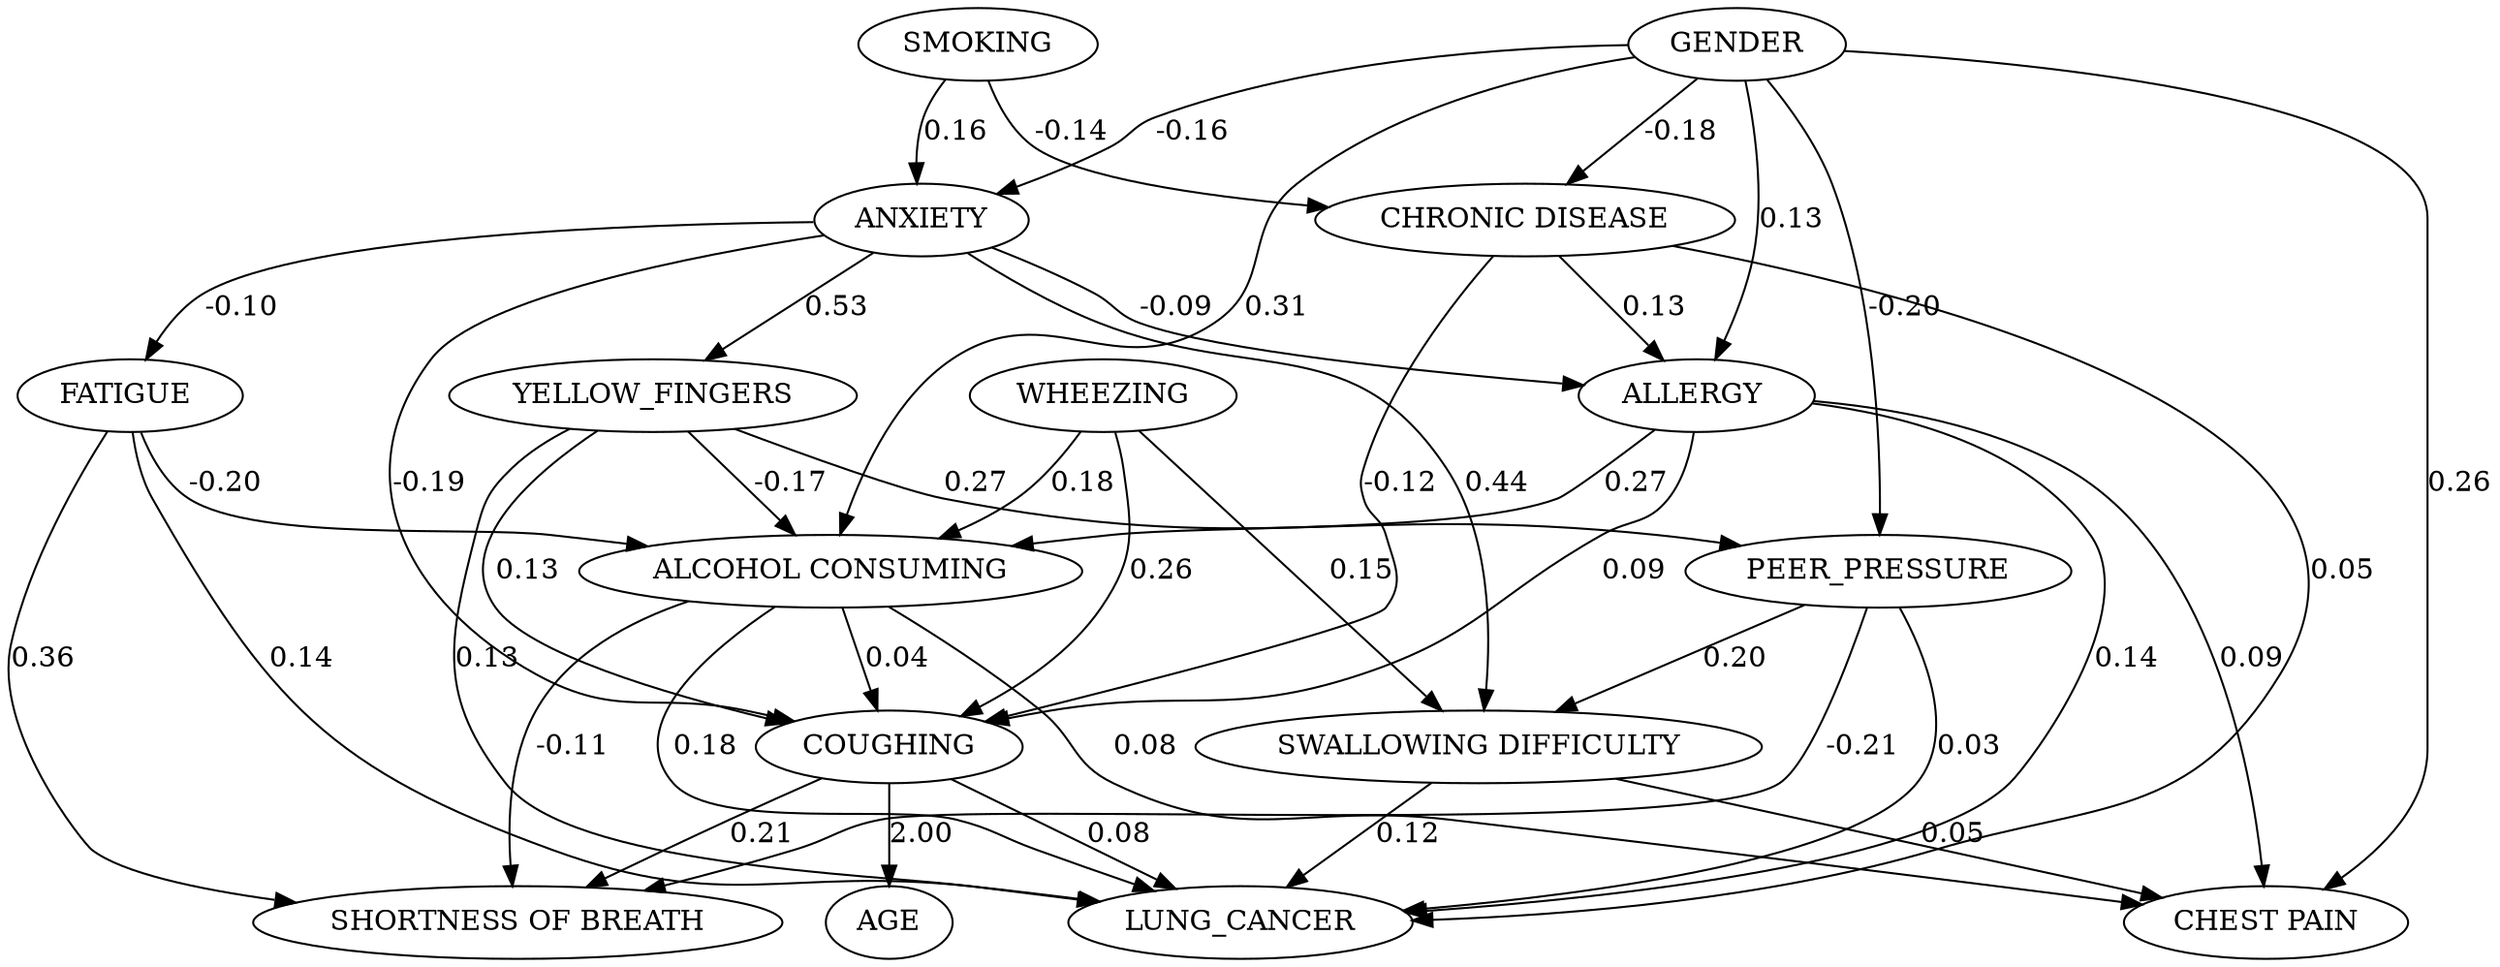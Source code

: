 digraph {
	GENDER
	AGE
	SMOKING
	YELLOW_FINGERS
	ANXIETY
	PEER_PRESSURE
	"CHRONIC DISEASE"
	"FATIGUE "
	"ALLERGY "
	WHEEZING
	"ALCOHOL CONSUMING"
	COUGHING
	"SHORTNESS OF BREATH"
	"SWALLOWING DIFFICULTY"
	"CHEST PAIN"
	LUNG_CANCER
	COUGHING -> AGE [label=2.00]
	ANXIETY -> YELLOW_FINGERS [label=0.53]
	GENDER -> ANXIETY [label=-0.16]
	SMOKING -> ANXIETY [label=0.16]
	GENDER -> PEER_PRESSURE [label=-0.20]
	YELLOW_FINGERS -> PEER_PRESSURE [label=0.27]
	GENDER -> "CHRONIC DISEASE" [label=-0.18]
	SMOKING -> "CHRONIC DISEASE" [label=-0.14]
	ANXIETY -> "FATIGUE " [label=-0.10]
	GENDER -> "ALLERGY " [label=0.13]
	ANXIETY -> "ALLERGY " [label=-0.09]
	"CHRONIC DISEASE" -> "ALLERGY " [label=0.13]
	GENDER -> "ALCOHOL CONSUMING" [label=0.31]
	YELLOW_FINGERS -> "ALCOHOL CONSUMING" [label=-0.17]
	"FATIGUE " -> "ALCOHOL CONSUMING" [label=-0.20]
	"ALLERGY " -> "ALCOHOL CONSUMING" [label=0.27]
	WHEEZING -> "ALCOHOL CONSUMING" [label=0.18]
	YELLOW_FINGERS -> COUGHING [label=0.13]
	ANXIETY -> COUGHING [label=-0.19]
	"CHRONIC DISEASE" -> COUGHING [label=-0.12]
	"ALLERGY " -> COUGHING [label=0.09]
	WHEEZING -> COUGHING [label=0.26]
	"ALCOHOL CONSUMING" -> COUGHING [label=0.04]
	PEER_PRESSURE -> "SHORTNESS OF BREATH" [label=-0.21]
	"FATIGUE " -> "SHORTNESS OF BREATH" [label=0.36]
	"ALCOHOL CONSUMING" -> "SHORTNESS OF BREATH" [label=-0.11]
	COUGHING -> "SHORTNESS OF BREATH" [label=0.21]
	ANXIETY -> "SWALLOWING DIFFICULTY" [label=0.44]
	PEER_PRESSURE -> "SWALLOWING DIFFICULTY" [label=0.20]
	WHEEZING -> "SWALLOWING DIFFICULTY" [label=0.15]
	GENDER -> "CHEST PAIN" [label=0.26]
	"ALLERGY " -> "CHEST PAIN" [label=0.09]
	"ALCOHOL CONSUMING" -> "CHEST PAIN" [label=0.08]
	"SWALLOWING DIFFICULTY" -> "CHEST PAIN" [label=0.05]
	YELLOW_FINGERS -> LUNG_CANCER [label=0.13]
	PEER_PRESSURE -> LUNG_CANCER [label=0.03]
	"CHRONIC DISEASE" -> LUNG_CANCER [label=0.05]
	"FATIGUE " -> LUNG_CANCER [label=0.14]
	"ALLERGY " -> LUNG_CANCER [label=0.14]
	"ALCOHOL CONSUMING" -> LUNG_CANCER [label=0.18]
	COUGHING -> LUNG_CANCER [label=0.08]
	"SWALLOWING DIFFICULTY" -> LUNG_CANCER [label=0.12]
	{
		rank=same
	}
}

